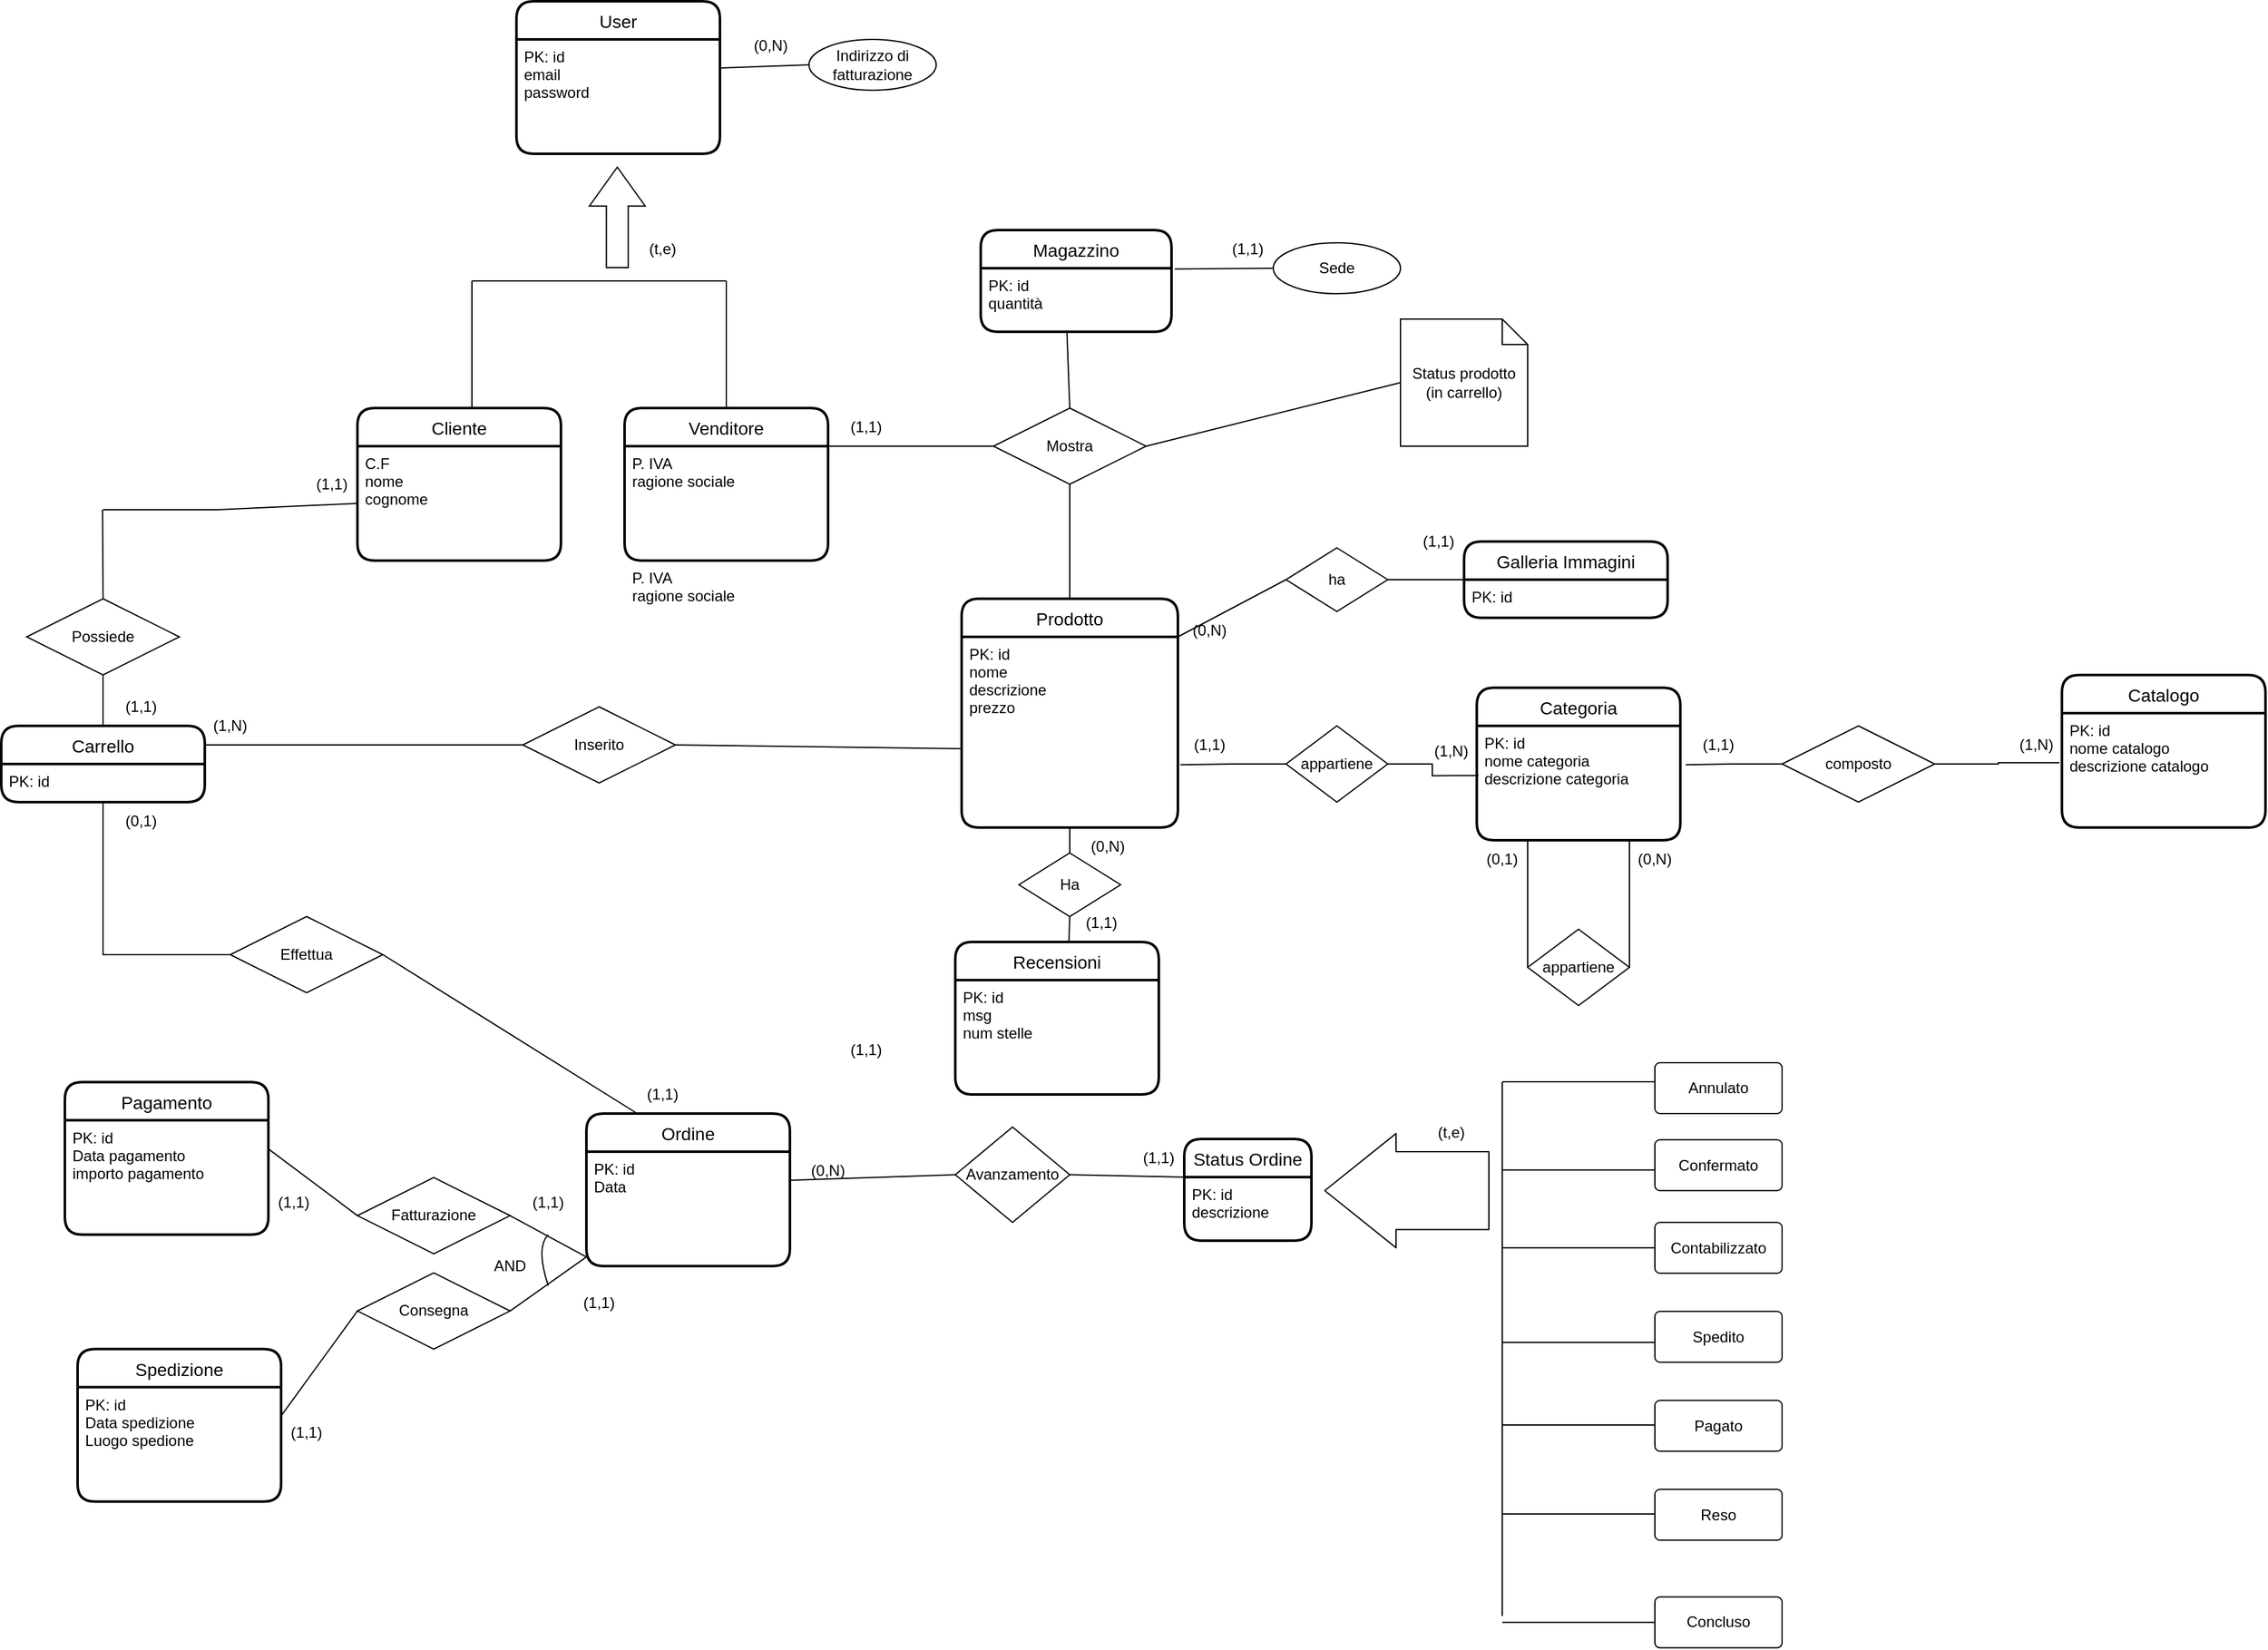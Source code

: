 <mxfile>
    <diagram id="AAY548HaF4i1HchLDDEA" name="Page-1">
        <mxGraphModel dx="3391" dy="1670" grid="1" gridSize="10" guides="1" tooltips="1" connect="1" arrows="1" fold="1" page="1" pageScale="1" pageWidth="827" pageHeight="1169" math="0" shadow="0">
            <root>
                <mxCell id="0"/>
                <mxCell id="1" parent="0"/>
                <mxCell id="2" value="User" style="swimlane;childLayout=stackLayout;horizontal=1;startSize=30;horizontalStack=0;rounded=1;fontSize=14;fontStyle=0;strokeWidth=2;resizeParent=0;resizeLast=1;shadow=0;dashed=0;align=center;" parent="1" vertex="1">
                    <mxGeometry x="-1565" y="-440" width="160" height="120" as="geometry"/>
                </mxCell>
                <mxCell id="3" value="PK: id&#10;email&#10;password" style="align=left;strokeColor=none;fillColor=none;spacingLeft=4;fontSize=12;verticalAlign=top;resizable=0;rotatable=0;part=1;" parent="2" vertex="1">
                    <mxGeometry y="30" width="160" height="90" as="geometry"/>
                </mxCell>
                <mxCell id="4" value="Ordine" style="swimlane;childLayout=stackLayout;horizontal=1;startSize=30;horizontalStack=0;rounded=1;fontSize=14;fontStyle=0;strokeWidth=2;resizeParent=0;resizeLast=1;shadow=0;dashed=0;align=center;" parent="1" vertex="1">
                    <mxGeometry x="-1510" y="435" width="160" height="120" as="geometry"/>
                </mxCell>
                <mxCell id="5" value="PK: id&#10;Data" style="align=left;strokeColor=none;fillColor=none;spacingLeft=4;fontSize=12;verticalAlign=top;resizable=0;rotatable=0;part=1;" parent="4" vertex="1">
                    <mxGeometry y="30" width="160" height="90" as="geometry"/>
                </mxCell>
                <mxCell id="6" value="Status Ordine" style="swimlane;childLayout=stackLayout;horizontal=1;startSize=30;horizontalStack=0;rounded=1;fontSize=14;fontStyle=0;strokeWidth=2;resizeParent=0;resizeLast=1;shadow=0;dashed=0;align=center;" parent="1" vertex="1">
                    <mxGeometry x="-1040" y="455" width="100" height="80" as="geometry"/>
                </mxCell>
                <mxCell id="7" value="PK: id&#10;descrizione&#10;" style="align=left;strokeColor=none;fillColor=none;spacingLeft=4;fontSize=12;verticalAlign=top;resizable=0;rotatable=0;part=1;" parent="6" vertex="1">
                    <mxGeometry y="30" width="100" height="50" as="geometry"/>
                </mxCell>
                <mxCell id="10" value="" style="edgeStyle=orthogonalEdgeStyle;rounded=0;orthogonalLoop=1;jettySize=auto;html=1;endArrow=none;endFill=0;entryX=0.5;entryY=1;entryDx=0;entryDy=0;" parent="1" source="12" target="125" edge="1">
                    <mxGeometry relative="1" as="geometry"/>
                </mxCell>
                <mxCell id="84" style="edgeStyle=none;html=1;exitX=1;exitY=0.5;exitDx=0;exitDy=0;entryX=0.25;entryY=0;entryDx=0;entryDy=0;endArrow=none;endFill=0;" parent="1" source="12" target="4" edge="1">
                    <mxGeometry relative="1" as="geometry"/>
                </mxCell>
                <mxCell id="12" value="Effettua" style="shape=rhombus;perimeter=rhombusPerimeter;whiteSpace=wrap;html=1;align=center;" parent="1" vertex="1">
                    <mxGeometry x="-1790" y="280" width="120" height="60" as="geometry"/>
                </mxCell>
                <mxCell id="14" value="" style="endArrow=none;html=1;rounded=0;" parent="1" edge="1">
                    <mxGeometry relative="1" as="geometry">
                        <mxPoint x="-790" y="410.31" as="sourcePoint"/>
                        <mxPoint x="-790" y="830.31" as="targetPoint"/>
                    </mxGeometry>
                </mxCell>
                <mxCell id="15" value="" style="endArrow=none;html=1;rounded=0;" parent="1" edge="1">
                    <mxGeometry relative="1" as="geometry">
                        <mxPoint x="-790" y="540.62" as="sourcePoint"/>
                        <mxPoint x="-670" y="540.62" as="targetPoint"/>
                    </mxGeometry>
                </mxCell>
                <mxCell id="122" style="edgeStyle=none;html=1;exitX=0;exitY=0.5;exitDx=0;exitDy=0;entryX=1;entryY=0.25;entryDx=0;entryDy=0;endArrow=none;endFill=0;" parent="1" source="18" target="5" edge="1">
                    <mxGeometry relative="1" as="geometry"/>
                </mxCell>
                <mxCell id="166" style="edgeStyle=none;html=1;exitX=1;exitY=0.5;exitDx=0;exitDy=0;entryX=0;entryY=0;entryDx=0;entryDy=0;endArrow=none;endFill=0;" parent="1" source="18" target="7" edge="1">
                    <mxGeometry relative="1" as="geometry"/>
                </mxCell>
                <mxCell id="18" value="Avanzamento" style="shape=rhombus;perimeter=rhombusPerimeter;whiteSpace=wrap;html=1;align=center;" parent="1" vertex="1">
                    <mxGeometry x="-1220" y="445.62" width="90" height="75" as="geometry"/>
                </mxCell>
                <mxCell id="19" value="(1,1)" style="text;html=1;strokeColor=none;fillColor=none;align=center;verticalAlign=middle;whiteSpace=wrap;rounded=0;" parent="1" vertex="1">
                    <mxGeometry x="-1090" y="455.0" width="60" height="30" as="geometry"/>
                </mxCell>
                <mxCell id="21" value="(0,N)" style="text;html=1;strokeColor=none;fillColor=none;align=center;verticalAlign=middle;whiteSpace=wrap;rounded=0;" parent="1" vertex="1">
                    <mxGeometry x="-1395" y="-420" width="60" height="30" as="geometry"/>
                </mxCell>
                <mxCell id="23" value="Prodotto" style="swimlane;childLayout=stackLayout;horizontal=1;startSize=30;horizontalStack=0;rounded=1;fontSize=14;fontStyle=0;strokeWidth=2;resizeParent=0;resizeLast=1;shadow=0;dashed=0;align=center;arcSize=15;" parent="1" vertex="1">
                    <mxGeometry x="-1215" y="30" width="170" height="180" as="geometry"/>
                </mxCell>
                <mxCell id="24" value="PK: id&#10;nome&#10;descrizione&#10;prezzo&#10;" style="align=left;strokeColor=none;fillColor=none;spacingLeft=4;fontSize=12;verticalAlign=top;resizable=0;rotatable=0;part=1;" parent="23" vertex="1">
                    <mxGeometry y="30" width="170" height="150" as="geometry"/>
                </mxCell>
                <mxCell id="30" value="Categoria" style="swimlane;childLayout=stackLayout;horizontal=1;startSize=30;horizontalStack=0;rounded=1;fontSize=14;fontStyle=0;strokeWidth=2;resizeParent=0;resizeLast=1;shadow=0;dashed=0;align=center;" parent="1" vertex="1">
                    <mxGeometry x="-810" y="100" width="160" height="120" as="geometry"/>
                </mxCell>
                <mxCell id="31" value="PK: id&#10;nome categoria&#10;descrizione categoria" style="align=left;strokeColor=none;fillColor=none;spacingLeft=4;fontSize=12;verticalAlign=top;resizable=0;rotatable=0;part=1;" parent="30" vertex="1">
                    <mxGeometry y="30" width="160" height="90" as="geometry"/>
                </mxCell>
                <mxCell id="32" value="Catalogo" style="swimlane;childLayout=stackLayout;horizontal=1;startSize=30;horizontalStack=0;rounded=1;fontSize=14;fontStyle=0;strokeWidth=2;resizeParent=0;resizeLast=1;shadow=0;dashed=0;align=center;" parent="1" vertex="1">
                    <mxGeometry x="-350" y="90" width="160" height="120" as="geometry"/>
                </mxCell>
                <mxCell id="33" value="PK: id&#10;nome catalogo &#10;descrizione catalogo" style="align=left;strokeColor=none;fillColor=none;spacingLeft=4;fontSize=12;verticalAlign=top;resizable=0;rotatable=0;part=1;" parent="32" vertex="1">
                    <mxGeometry y="30" width="160" height="90" as="geometry"/>
                </mxCell>
                <mxCell id="34" style="edgeStyle=orthogonalEdgeStyle;rounded=0;orthogonalLoop=1;jettySize=auto;html=1;exitX=0;exitY=0.5;exitDx=0;exitDy=0;endArrow=none;endFill=0;entryX=1.026;entryY=0.34;entryDx=0;entryDy=0;entryPerimeter=0;" parent="1" source="36" target="31" edge="1">
                    <mxGeometry relative="1" as="geometry">
                        <mxPoint x="-620" y="160" as="targetPoint"/>
                    </mxGeometry>
                </mxCell>
                <mxCell id="35" style="edgeStyle=orthogonalEdgeStyle;rounded=0;orthogonalLoop=1;jettySize=auto;html=1;exitX=1;exitY=0.5;exitDx=0;exitDy=0;endArrow=none;endFill=0;entryX=-0.012;entryY=0.433;entryDx=0;entryDy=0;entryPerimeter=0;" parent="1" source="36" target="33" edge="1">
                    <mxGeometry relative="1" as="geometry">
                        <mxPoint x="-380" y="130" as="targetPoint"/>
                    </mxGeometry>
                </mxCell>
                <mxCell id="36" value="composto" style="shape=rhombus;perimeter=rhombusPerimeter;whiteSpace=wrap;html=1;align=center;" parent="1" vertex="1">
                    <mxGeometry x="-570" y="130" width="120" height="60" as="geometry"/>
                </mxCell>
                <mxCell id="37" style="edgeStyle=orthogonalEdgeStyle;rounded=0;orthogonalLoop=1;jettySize=auto;html=1;exitX=1;exitY=0.5;exitDx=0;exitDy=0;endArrow=none;endFill=0;entryX=0.009;entryY=0.435;entryDx=0;entryDy=0;entryPerimeter=0;" parent="1" source="39" target="31" edge="1">
                    <mxGeometry relative="1" as="geometry">
                        <mxPoint x="-781" y="160" as="targetPoint"/>
                    </mxGeometry>
                </mxCell>
                <mxCell id="38" style="edgeStyle=orthogonalEdgeStyle;rounded=0;orthogonalLoop=1;jettySize=auto;html=1;exitX=0;exitY=0.5;exitDx=0;exitDy=0;endArrow=none;endFill=0;entryX=1.012;entryY=0.671;entryDx=0;entryDy=0;entryPerimeter=0;" parent="1" source="39" target="24" edge="1">
                    <mxGeometry relative="1" as="geometry">
                        <mxPoint x="-990" y="160" as="targetPoint"/>
                    </mxGeometry>
                </mxCell>
                <mxCell id="39" value="appartiene" style="shape=rhombus;perimeter=rhombusPerimeter;whiteSpace=wrap;html=1;align=center;" parent="1" vertex="1">
                    <mxGeometry x="-960" y="130" width="80" height="60" as="geometry"/>
                </mxCell>
                <mxCell id="41" value="Cliente" style="swimlane;childLayout=stackLayout;horizontal=1;startSize=30;horizontalStack=0;rounded=1;fontSize=14;fontStyle=0;strokeWidth=2;resizeParent=0;resizeLast=1;shadow=0;dashed=0;align=center;" parent="1" vertex="1">
                    <mxGeometry x="-1690" y="-120" width="160" height="120" as="geometry"/>
                </mxCell>
                <mxCell id="42" value="C.F&#10;nome&#10;cognome" style="align=left;strokeColor=none;fillColor=none;spacingLeft=4;fontSize=12;verticalAlign=top;resizable=0;rotatable=0;part=1;" parent="41" vertex="1">
                    <mxGeometry y="30" width="160" height="90" as="geometry"/>
                </mxCell>
                <mxCell id="43" value="Venditore" style="swimlane;childLayout=stackLayout;horizontal=1;startSize=30;horizontalStack=0;rounded=1;fontSize=14;fontStyle=0;strokeWidth=2;resizeParent=0;resizeLast=1;shadow=0;dashed=0;align=center;" parent="1" vertex="1">
                    <mxGeometry x="-1480" y="-120" width="160" height="120" as="geometry"/>
                </mxCell>
                <mxCell id="44" value="P. IVA&#10;ragione sociale" style="align=left;strokeColor=none;fillColor=none;spacingLeft=4;fontSize=12;verticalAlign=top;resizable=0;rotatable=0;part=1;" parent="43" vertex="1">
                    <mxGeometry y="30" width="160" height="90" as="geometry"/>
                </mxCell>
                <mxCell id="167" value="P. IVA&#10;ragione sociale" style="align=left;strokeColor=none;fillColor=none;spacingLeft=4;fontSize=12;verticalAlign=top;resizable=0;rotatable=0;part=1;" parent="43" vertex="1">
                    <mxGeometry y="120" width="160" as="geometry"/>
                </mxCell>
                <mxCell id="45" value="" style="endArrow=none;html=1;rounded=0;" parent="1" edge="1">
                    <mxGeometry relative="1" as="geometry">
                        <mxPoint x="-1600" y="-220" as="sourcePoint"/>
                        <mxPoint x="-1400" y="-220" as="targetPoint"/>
                    </mxGeometry>
                </mxCell>
                <mxCell id="54" value="(0,N)" style="text;html=1;strokeColor=none;fillColor=none;align=center;verticalAlign=middle;whiteSpace=wrap;rounded=0;" parent="1" vertex="1">
                    <mxGeometry x="-1350" y="465" width="60" height="30" as="geometry"/>
                </mxCell>
                <mxCell id="62" style="edgeStyle=none;html=1;exitX=0;exitY=0.5;exitDx=0;exitDy=0;entryX=1;entryY=0.25;entryDx=0;entryDy=0;endArrow=none;endFill=0;" parent="1" source="61" target="3" edge="1">
                    <mxGeometry relative="1" as="geometry"/>
                </mxCell>
                <mxCell id="61" value="Indirizzo di fatturazione" style="ellipse;whiteSpace=wrap;html=1;align=center;" parent="1" vertex="1">
                    <mxGeometry x="-1335" y="-410" width="100" height="40" as="geometry"/>
                </mxCell>
                <mxCell id="63" value="(1,1)" style="text;html=1;strokeColor=none;fillColor=none;align=center;verticalAlign=middle;whiteSpace=wrap;rounded=0;" parent="1" vertex="1">
                    <mxGeometry x="-1045" y="130" width="50" height="30" as="geometry"/>
                </mxCell>
                <mxCell id="64" value="(0,1)" style="text;html=1;strokeColor=none;fillColor=none;align=center;verticalAlign=middle;whiteSpace=wrap;rounded=0;" parent="1" vertex="1">
                    <mxGeometry x="-820" y="220" width="60" height="30" as="geometry"/>
                </mxCell>
                <mxCell id="65" value="Contabilizzato" style="rounded=1;arcSize=10;whiteSpace=wrap;html=1;align=center;" parent="1" vertex="1">
                    <mxGeometry x="-670" y="520.62" width="100" height="40" as="geometry"/>
                </mxCell>
                <mxCell id="66" value="Spedito" style="rounded=1;arcSize=10;whiteSpace=wrap;html=1;align=center;" parent="1" vertex="1">
                    <mxGeometry x="-670" y="590.62" width="100" height="40" as="geometry"/>
                </mxCell>
                <mxCell id="67" value="Pagato" style="rounded=1;arcSize=10;whiteSpace=wrap;html=1;align=center;" parent="1" vertex="1">
                    <mxGeometry x="-670" y="660.62" width="100" height="40" as="geometry"/>
                </mxCell>
                <mxCell id="68" value="Confermato" style="rounded=1;arcSize=10;whiteSpace=wrap;html=1;align=center;" parent="1" vertex="1">
                    <mxGeometry x="-670" y="455.62" width="100" height="40" as="geometry"/>
                </mxCell>
                <mxCell id="69" value="Annulato" style="rounded=1;arcSize=10;whiteSpace=wrap;html=1;align=center;" parent="1" vertex="1">
                    <mxGeometry x="-670" y="395" width="100" height="40" as="geometry"/>
                </mxCell>
                <mxCell id="70" value="Reso" style="rounded=1;arcSize=10;whiteSpace=wrap;html=1;align=center;" parent="1" vertex="1">
                    <mxGeometry x="-670" y="730.62" width="100" height="40" as="geometry"/>
                </mxCell>
                <mxCell id="71" value="" style="endArrow=none;html=1;rounded=0;" parent="1" edge="1">
                    <mxGeometry relative="1" as="geometry">
                        <mxPoint x="-790" y="479.37" as="sourcePoint"/>
                        <mxPoint x="-670" y="479.37" as="targetPoint"/>
                    </mxGeometry>
                </mxCell>
                <mxCell id="72" value="" style="endArrow=none;html=1;rounded=0;" parent="1" edge="1">
                    <mxGeometry relative="1" as="geometry">
                        <mxPoint x="-790" y="410" as="sourcePoint"/>
                        <mxPoint x="-670" y="410" as="targetPoint"/>
                    </mxGeometry>
                </mxCell>
                <mxCell id="73" value="" style="endArrow=none;html=1;rounded=0;" parent="1" edge="1">
                    <mxGeometry relative="1" as="geometry">
                        <mxPoint x="-790" y="680" as="sourcePoint"/>
                        <mxPoint x="-670" y="680" as="targetPoint"/>
                    </mxGeometry>
                </mxCell>
                <mxCell id="74" value="" style="endArrow=none;html=1;rounded=0;" parent="1" edge="1">
                    <mxGeometry relative="1" as="geometry">
                        <mxPoint x="-790" y="750" as="sourcePoint"/>
                        <mxPoint x="-670" y="750" as="targetPoint"/>
                    </mxGeometry>
                </mxCell>
                <mxCell id="75" value="" style="endArrow=none;html=1;rounded=0;" parent="1" edge="1">
                    <mxGeometry relative="1" as="geometry">
                        <mxPoint x="-790" y="615" as="sourcePoint"/>
                        <mxPoint x="-670" y="615" as="targetPoint"/>
                    </mxGeometry>
                </mxCell>
                <mxCell id="78" value="Concluso" style="rounded=1;arcSize=10;whiteSpace=wrap;html=1;align=center;" parent="1" vertex="1">
                    <mxGeometry x="-670" y="815.31" width="100" height="40" as="geometry"/>
                </mxCell>
                <mxCell id="79" value="" style="endArrow=none;html=1;rounded=0;" parent="1" edge="1">
                    <mxGeometry relative="1" as="geometry">
                        <mxPoint x="-790" y="835.31" as="sourcePoint"/>
                        <mxPoint x="-670" y="835.31" as="targetPoint"/>
                    </mxGeometry>
                </mxCell>
                <mxCell id="83" value="" style="shape=flexArrow;endArrow=classic;html=1;rounded=0;endWidth=25.714;endSize=9.857;width=17.143;" parent="1" edge="1">
                    <mxGeometry width="50" height="50" relative="1" as="geometry">
                        <mxPoint x="-1485.71" y="-230" as="sourcePoint"/>
                        <mxPoint x="-1485.71" y="-310" as="targetPoint"/>
                        <Array as="points"/>
                    </mxGeometry>
                </mxCell>
                <mxCell id="85" value="Magazzino" style="swimlane;childLayout=stackLayout;horizontal=1;startSize=30;horizontalStack=0;rounded=1;fontSize=14;fontStyle=0;strokeWidth=2;resizeParent=0;resizeLast=1;shadow=0;dashed=0;align=center;" parent="1" vertex="1">
                    <mxGeometry x="-1200" y="-260" width="150" height="80" as="geometry"/>
                </mxCell>
                <mxCell id="86" value="PK: id&#10;quantità" style="align=left;strokeColor=none;fillColor=none;spacingLeft=4;fontSize=12;verticalAlign=top;resizable=0;rotatable=0;part=1;" parent="85" vertex="1">
                    <mxGeometry y="30" width="150" height="50" as="geometry"/>
                </mxCell>
                <mxCell id="91" value="" style="shape=flexArrow;endArrow=classic;html=1;endWidth=27.556;endSize=18.333;width=61.333;" parent="1" edge="1">
                    <mxGeometry width="50" height="50" relative="1" as="geometry">
                        <mxPoint x="-800" y="495.62" as="sourcePoint"/>
                        <mxPoint x="-930" y="495.62" as="targetPoint"/>
                    </mxGeometry>
                </mxCell>
                <mxCell id="95" style="edgeStyle=none;html=1;exitX=0;exitY=0.5;exitDx=0;exitDy=0;entryX=1;entryY=0;entryDx=0;entryDy=0;endArrow=none;endFill=0;" parent="1" source="94" target="44" edge="1">
                    <mxGeometry relative="1" as="geometry"/>
                </mxCell>
                <mxCell id="96" style="edgeStyle=none;html=1;exitX=0.5;exitY=1;exitDx=0;exitDy=0;entryX=0.5;entryY=0;entryDx=0;entryDy=0;endArrow=none;endFill=0;" parent="1" source="94" target="23" edge="1">
                    <mxGeometry relative="1" as="geometry"/>
                </mxCell>
                <mxCell id="97" style="edgeStyle=none;html=1;exitX=0.5;exitY=0;exitDx=0;exitDy=0;entryX=0.452;entryY=1.019;entryDx=0;entryDy=0;entryPerimeter=0;endArrow=none;endFill=0;" parent="1" source="94" target="86" edge="1">
                    <mxGeometry relative="1" as="geometry"/>
                </mxCell>
                <mxCell id="190" style="edgeStyle=none;html=1;exitX=1;exitY=0.5;exitDx=0;exitDy=0;entryX=0;entryY=0.5;entryDx=0;entryDy=0;entryPerimeter=0;endArrow=none;endFill=0;" parent="1" source="94" target="189" edge="1">
                    <mxGeometry relative="1" as="geometry"/>
                </mxCell>
                <mxCell id="94" value="Mostra" style="shape=rhombus;perimeter=rhombusPerimeter;whiteSpace=wrap;html=1;align=center;" parent="1" vertex="1">
                    <mxGeometry x="-1190" y="-120" width="120" height="60" as="geometry"/>
                </mxCell>
                <mxCell id="99" value="Galleria Immagini" style="swimlane;childLayout=stackLayout;horizontal=1;startSize=30;horizontalStack=0;rounded=1;fontSize=14;fontStyle=0;strokeWidth=2;resizeParent=0;resizeLast=1;shadow=0;dashed=0;align=center;" parent="1" vertex="1">
                    <mxGeometry x="-820" y="-15" width="160" height="60" as="geometry"/>
                </mxCell>
                <mxCell id="100" value="PK: id " style="align=left;strokeColor=none;fillColor=none;spacingLeft=4;fontSize=12;verticalAlign=top;resizable=0;rotatable=0;part=1;" parent="99" vertex="1">
                    <mxGeometry y="30" width="160" height="30" as="geometry"/>
                </mxCell>
                <mxCell id="103" style="edgeStyle=none;html=1;exitX=1;exitY=0.5;exitDx=0;exitDy=0;entryX=0;entryY=0.5;entryDx=0;entryDy=0;endArrow=none;endFill=0;" parent="1" source="101" target="99" edge="1">
                    <mxGeometry relative="1" as="geometry"/>
                </mxCell>
                <mxCell id="101" value="ha" style="shape=rhombus;perimeter=rhombusPerimeter;whiteSpace=wrap;html=1;align=center;" parent="1" vertex="1">
                    <mxGeometry x="-960" y="-10" width="80" height="50" as="geometry"/>
                </mxCell>
                <mxCell id="102" style="edgeStyle=none;html=1;exitX=1;exitY=0;exitDx=0;exitDy=0;entryX=0;entryY=0.5;entryDx=0;entryDy=0;endArrow=none;endFill=0;" parent="1" source="24" target="101" edge="1">
                    <mxGeometry relative="1" as="geometry"/>
                </mxCell>
                <mxCell id="104" value="(0,N)" style="text;html=1;strokeColor=none;fillColor=none;align=center;verticalAlign=middle;whiteSpace=wrap;rounded=0;" parent="1" vertex="1">
                    <mxGeometry x="-1050" y="40" width="60" height="30" as="geometry"/>
                </mxCell>
                <mxCell id="105" value="(1,1)" style="text;html=1;strokeColor=none;fillColor=none;align=center;verticalAlign=middle;whiteSpace=wrap;rounded=0;" parent="1" vertex="1">
                    <mxGeometry x="-870" y="-30" width="60" height="30" as="geometry"/>
                </mxCell>
                <mxCell id="106" value="(1,N)" style="text;html=1;strokeColor=none;fillColor=none;align=center;verticalAlign=middle;whiteSpace=wrap;rounded=0;" parent="1" vertex="1">
                    <mxGeometry x="-400" y="130" width="60" height="30" as="geometry"/>
                </mxCell>
                <mxCell id="113" style="edgeStyle=none;html=1;exitX=1;exitY=0.5;exitDx=0;exitDy=0;entryX=0.75;entryY=1;entryDx=0;entryDy=0;endArrow=none;endFill=0;" parent="1" source="107" target="31" edge="1">
                    <mxGeometry relative="1" as="geometry"/>
                </mxCell>
                <mxCell id="107" value="appartiene" style="shape=rhombus;perimeter=rhombusPerimeter;whiteSpace=wrap;html=1;align=center;" parent="1" vertex="1">
                    <mxGeometry x="-770" y="290" width="80" height="60" as="geometry"/>
                </mxCell>
                <mxCell id="110" value="(1,N)" style="text;html=1;strokeColor=none;fillColor=none;align=center;verticalAlign=middle;whiteSpace=wrap;rounded=0;" parent="1" vertex="1">
                    <mxGeometry x="-860" y="135" width="60" height="30" as="geometry"/>
                </mxCell>
                <mxCell id="111" value="(0,N)" style="text;html=1;strokeColor=none;fillColor=none;align=center;verticalAlign=middle;whiteSpace=wrap;rounded=0;" parent="1" vertex="1">
                    <mxGeometry x="-700" y="220" width="60" height="30" as="geometry"/>
                </mxCell>
                <mxCell id="114" style="edgeStyle=none;html=1;exitX=1;exitY=0.5;exitDx=0;exitDy=0;entryX=0.75;entryY=1;entryDx=0;entryDy=0;endArrow=none;endFill=0;" parent="1" edge="1">
                    <mxGeometry relative="1" as="geometry">
                        <mxPoint x="-770" y="320" as="sourcePoint"/>
                        <mxPoint x="-770" y="220" as="targetPoint"/>
                    </mxGeometry>
                </mxCell>
                <mxCell id="115" value="(1,1)" style="text;html=1;strokeColor=none;fillColor=none;align=center;verticalAlign=middle;whiteSpace=wrap;rounded=0;" parent="1" vertex="1">
                    <mxGeometry x="-650" y="130" width="60" height="30" as="geometry"/>
                </mxCell>
                <mxCell id="119" value="(t,e)" style="text;html=1;strokeColor=none;fillColor=none;align=center;verticalAlign=middle;whiteSpace=wrap;rounded=0;" parent="1" vertex="1">
                    <mxGeometry x="-860" y="435.0" width="60" height="30" as="geometry"/>
                </mxCell>
                <mxCell id="121" value="(t,e)" style="text;html=1;strokeColor=none;fillColor=none;align=center;verticalAlign=middle;whiteSpace=wrap;rounded=0;" parent="1" vertex="1">
                    <mxGeometry x="-1480" y="-260" width="60" height="30" as="geometry"/>
                </mxCell>
                <mxCell id="124" value="Carrello" style="swimlane;childLayout=stackLayout;horizontal=1;startSize=30;horizontalStack=0;rounded=1;fontSize=14;fontStyle=0;strokeWidth=2;resizeParent=0;resizeLast=1;shadow=0;dashed=0;align=center;" parent="1" vertex="1">
                    <mxGeometry x="-1970" y="130" width="160" height="60" as="geometry"/>
                </mxCell>
                <mxCell id="125" value="PK: id" style="align=left;strokeColor=none;fillColor=none;spacingLeft=4;fontSize=12;verticalAlign=top;resizable=0;rotatable=0;part=1;" parent="124" vertex="1">
                    <mxGeometry y="30" width="160" height="30" as="geometry"/>
                </mxCell>
                <mxCell id="128" style="edgeStyle=none;html=1;exitX=0.5;exitY=1;exitDx=0;exitDy=0;entryX=0.5;entryY=0;entryDx=0;entryDy=0;endArrow=none;endFill=0;" parent="1" source="127" target="124" edge="1">
                    <mxGeometry relative="1" as="geometry"/>
                </mxCell>
                <mxCell id="129" style="edgeStyle=none;html=1;exitX=0.5;exitY=0;exitDx=0;exitDy=0;endArrow=none;endFill=0;" parent="1" source="127" edge="1">
                    <mxGeometry relative="1" as="geometry">
                        <mxPoint x="-1890.333" y="-40" as="targetPoint"/>
                    </mxGeometry>
                </mxCell>
                <mxCell id="127" value="Possiede" style="shape=rhombus;perimeter=rhombusPerimeter;whiteSpace=wrap;html=1;align=center;" parent="1" vertex="1">
                    <mxGeometry x="-1950" y="30" width="120" height="60" as="geometry"/>
                </mxCell>
                <mxCell id="132" style="edgeStyle=none;html=1;exitX=1;exitY=0.5;exitDx=0;exitDy=0;entryX=0.004;entryY=0.587;entryDx=0;entryDy=0;entryPerimeter=0;endArrow=none;endFill=0;" parent="1" source="131" target="24" edge="1">
                    <mxGeometry relative="1" as="geometry"/>
                </mxCell>
                <mxCell id="133" style="edgeStyle=none;html=1;exitX=0;exitY=0.5;exitDx=0;exitDy=0;entryX=1;entryY=0.25;entryDx=0;entryDy=0;endArrow=none;endFill=0;" parent="1" source="131" target="124" edge="1">
                    <mxGeometry relative="1" as="geometry"/>
                </mxCell>
                <mxCell id="131" value="Inserito" style="shape=rhombus;perimeter=rhombusPerimeter;whiteSpace=wrap;html=1;align=center;" parent="1" vertex="1">
                    <mxGeometry x="-1560" y="115" width="120" height="60" as="geometry"/>
                </mxCell>
                <mxCell id="134" value="" style="endArrow=none;html=1;rounded=0;" parent="1" edge="1">
                    <mxGeometry relative="1" as="geometry">
                        <mxPoint x="-1890" y="-40" as="sourcePoint"/>
                        <mxPoint x="-1690" y="-45" as="targetPoint"/>
                        <Array as="points">
                            <mxPoint x="-1800" y="-40"/>
                        </Array>
                    </mxGeometry>
                </mxCell>
                <mxCell id="148" value="Pagamento" style="swimlane;childLayout=stackLayout;horizontal=1;startSize=30;horizontalStack=0;rounded=1;fontSize=14;fontStyle=0;strokeWidth=2;resizeParent=0;resizeLast=1;shadow=0;dashed=0;align=center;" parent="1" vertex="1">
                    <mxGeometry x="-1920" y="410.31" width="160" height="120" as="geometry"/>
                </mxCell>
                <mxCell id="149" value="PK: id &#10;Data pagamento&#10;importo pagamento" style="align=left;strokeColor=none;fillColor=none;spacingLeft=4;fontSize=12;verticalAlign=top;resizable=0;rotatable=0;part=1;" parent="148" vertex="1">
                    <mxGeometry y="30" width="160" height="90" as="geometry"/>
                </mxCell>
                <mxCell id="150" style="edgeStyle=none;html=1;exitX=1;exitY=0.5;exitDx=0;exitDy=0;endArrow=none;endFill=0;entryX=0;entryY=0.75;entryDx=0;entryDy=0;" parent="1" source="152" edge="1">
                    <mxGeometry relative="1" as="geometry">
                        <mxPoint x="-1510" y="547.81" as="targetPoint"/>
                    </mxGeometry>
                </mxCell>
                <mxCell id="151" style="edgeStyle=none;html=1;exitX=0;exitY=0.5;exitDx=0;exitDy=0;entryX=1;entryY=0.25;entryDx=0;entryDy=0;endArrow=none;endFill=0;" parent="1" source="152" target="149" edge="1">
                    <mxGeometry relative="1" as="geometry"/>
                </mxCell>
                <mxCell id="152" value="Fatturazione" style="shape=rhombus;perimeter=rhombusPerimeter;whiteSpace=wrap;html=1;align=center;" parent="1" vertex="1">
                    <mxGeometry x="-1690" y="485.31" width="120" height="60" as="geometry"/>
                </mxCell>
                <mxCell id="153" value="(1,1)" style="text;html=1;strokeColor=none;fillColor=none;align=center;verticalAlign=middle;whiteSpace=wrap;rounded=0;" parent="1" vertex="1">
                    <mxGeometry x="-1770" y="490.31" width="60" height="30" as="geometry"/>
                </mxCell>
                <mxCell id="154" value="Spedizione" style="swimlane;childLayout=stackLayout;horizontal=1;startSize=30;horizontalStack=0;rounded=1;fontSize=14;fontStyle=0;strokeWidth=2;resizeParent=0;resizeLast=1;shadow=0;dashed=0;align=center;" parent="1" vertex="1">
                    <mxGeometry x="-1910" y="620.31" width="160" height="120" as="geometry"/>
                </mxCell>
                <mxCell id="155" value="PK: id &#10;Data spedizione&#10;Luogo spedione" style="align=left;strokeColor=none;fillColor=none;spacingLeft=4;fontSize=12;verticalAlign=top;resizable=0;rotatable=0;part=1;" parent="154" vertex="1">
                    <mxGeometry y="30" width="160" height="90" as="geometry"/>
                </mxCell>
                <mxCell id="156" style="edgeStyle=none;html=1;exitX=0;exitY=0.5;exitDx=0;exitDy=0;entryX=1;entryY=0.25;entryDx=0;entryDy=0;endArrow=none;endFill=0;" parent="1" source="158" target="155" edge="1">
                    <mxGeometry relative="1" as="geometry"/>
                </mxCell>
                <mxCell id="157" style="edgeStyle=none;html=1;exitX=1;exitY=0.5;exitDx=0;exitDy=0;entryX=0;entryY=0.75;entryDx=0;entryDy=0;endArrow=none;endFill=0;" parent="1" source="158" edge="1">
                    <mxGeometry relative="1" as="geometry">
                        <mxPoint x="-1510" y="547.81" as="targetPoint"/>
                    </mxGeometry>
                </mxCell>
                <mxCell id="158" value="Consegna" style="shape=rhombus;perimeter=rhombusPerimeter;whiteSpace=wrap;html=1;align=center;" parent="1" vertex="1">
                    <mxGeometry x="-1690" y="560.31" width="120" height="60" as="geometry"/>
                </mxCell>
                <mxCell id="159" value="" style="curved=1;endArrow=none;html=1;endFill=0;" parent="1" edge="1">
                    <mxGeometry width="50" height="50" relative="1" as="geometry">
                        <mxPoint x="-1540" y="570.31" as="sourcePoint"/>
                        <mxPoint x="-1540" y="530.31" as="targetPoint"/>
                        <Array as="points">
                            <mxPoint x="-1550" y="540.31"/>
                        </Array>
                    </mxGeometry>
                </mxCell>
                <mxCell id="160" value="AND" style="text;html=1;strokeColor=none;fillColor=none;align=center;verticalAlign=middle;whiteSpace=wrap;rounded=0;" parent="1" vertex="1">
                    <mxGeometry x="-1600" y="540.31" width="60" height="30" as="geometry"/>
                </mxCell>
                <mxCell id="168" value="" style="endArrow=none;html=1;rounded=0;entryX=0.5;entryY=0;entryDx=0;entryDy=0;" parent="1" target="43" edge="1">
                    <mxGeometry relative="1" as="geometry">
                        <mxPoint x="-1400" y="-220" as="sourcePoint"/>
                        <mxPoint x="-1310" y="-170" as="targetPoint"/>
                    </mxGeometry>
                </mxCell>
                <mxCell id="169" value="" style="endArrow=none;html=1;rounded=0;" parent="1" edge="1">
                    <mxGeometry relative="1" as="geometry">
                        <mxPoint x="-1600" y="-220" as="sourcePoint"/>
                        <mxPoint x="-1600" y="-120" as="targetPoint"/>
                    </mxGeometry>
                </mxCell>
                <mxCell id="170" value="(1,1)" style="text;html=1;strokeColor=none;fillColor=none;align=center;verticalAlign=middle;whiteSpace=wrap;rounded=0;" parent="1" vertex="1">
                    <mxGeometry x="-1760" y="670.62" width="60" height="30" as="geometry"/>
                </mxCell>
                <mxCell id="171" value="(1,1)" style="text;html=1;strokeColor=none;fillColor=none;align=center;verticalAlign=middle;whiteSpace=wrap;rounded=0;" parent="1" vertex="1">
                    <mxGeometry x="-1740" y="-75.0" width="60" height="30" as="geometry"/>
                </mxCell>
                <mxCell id="172" value="(1,1)" style="text;html=1;strokeColor=none;fillColor=none;align=center;verticalAlign=middle;whiteSpace=wrap;rounded=0;" parent="1" vertex="1">
                    <mxGeometry x="-1890" y="100.0" width="60" height="30" as="geometry"/>
                </mxCell>
                <mxCell id="173" value="(0,1)" style="text;html=1;strokeColor=none;fillColor=none;align=center;verticalAlign=middle;whiteSpace=wrap;rounded=0;" parent="1" vertex="1">
                    <mxGeometry x="-1890" y="190.0" width="60" height="30" as="geometry"/>
                </mxCell>
                <mxCell id="174" value="(1,1)" style="text;html=1;strokeColor=none;fillColor=none;align=center;verticalAlign=middle;whiteSpace=wrap;rounded=0;" parent="1" vertex="1">
                    <mxGeometry x="-1480" y="405.0" width="60" height="30" as="geometry"/>
                </mxCell>
                <mxCell id="176" value="(1,1)" style="text;html=1;strokeColor=none;fillColor=none;align=center;verticalAlign=middle;whiteSpace=wrap;rounded=0;" parent="1" vertex="1">
                    <mxGeometry x="-1320" y="370.0" width="60" height="30" as="geometry"/>
                </mxCell>
                <mxCell id="177" value="(1,N)" style="text;html=1;strokeColor=none;fillColor=none;align=center;verticalAlign=middle;whiteSpace=wrap;rounded=0;" parent="1" vertex="1">
                    <mxGeometry x="-1820" y="115.0" width="60" height="30" as="geometry"/>
                </mxCell>
                <mxCell id="178" value="Recensioni" style="swimlane;childLayout=stackLayout;horizontal=1;startSize=30;horizontalStack=0;rounded=1;fontSize=14;fontStyle=0;strokeWidth=2;resizeParent=0;resizeLast=1;shadow=0;dashed=0;align=center;" parent="1" vertex="1">
                    <mxGeometry x="-1220" y="300" width="160" height="120" as="geometry"/>
                </mxCell>
                <mxCell id="179" value="PK: id&#10;msg&#10;num stelle" style="align=left;strokeColor=none;fillColor=none;spacingLeft=4;fontSize=12;verticalAlign=top;resizable=0;rotatable=0;part=1;" parent="178" vertex="1">
                    <mxGeometry y="30" width="160" height="90" as="geometry"/>
                </mxCell>
                <mxCell id="182" style="edgeStyle=none;html=1;exitX=0.5;exitY=0;exitDx=0;exitDy=0;entryX=0.5;entryY=1;entryDx=0;entryDy=0;endArrow=none;endFill=0;" parent="1" source="180" target="24" edge="1">
                    <mxGeometry relative="1" as="geometry"/>
                </mxCell>
                <mxCell id="183" style="edgeStyle=none;html=1;exitX=0.5;exitY=1;exitDx=0;exitDy=0;entryX=0.558;entryY=0.006;entryDx=0;entryDy=0;entryPerimeter=0;endArrow=none;endFill=0;" parent="1" source="180" target="178" edge="1">
                    <mxGeometry relative="1" as="geometry"/>
                </mxCell>
                <mxCell id="180" value="Ha" style="shape=rhombus;perimeter=rhombusPerimeter;whiteSpace=wrap;html=1;align=center;" parent="1" vertex="1">
                    <mxGeometry x="-1170" y="230" width="80" height="50" as="geometry"/>
                </mxCell>
                <mxCell id="184" value="(0,N)" style="text;html=1;strokeColor=none;fillColor=none;align=center;verticalAlign=middle;whiteSpace=wrap;rounded=0;" parent="1" vertex="1">
                    <mxGeometry x="-1130" y="210" width="60" height="30" as="geometry"/>
                </mxCell>
                <mxCell id="185" value="(1,1)" style="text;html=1;strokeColor=none;fillColor=none;align=center;verticalAlign=middle;whiteSpace=wrap;rounded=0;" parent="1" vertex="1">
                    <mxGeometry x="-1130" y="270" width="50" height="30" as="geometry"/>
                </mxCell>
                <mxCell id="187" style="edgeStyle=none;html=1;exitX=0;exitY=0.5;exitDx=0;exitDy=0;entryX=1.017;entryY=0.383;entryDx=0;entryDy=0;entryPerimeter=0;endArrow=none;endFill=0;" parent="1" source="186" target="85" edge="1">
                    <mxGeometry relative="1" as="geometry"/>
                </mxCell>
                <mxCell id="186" value="Sede" style="ellipse;whiteSpace=wrap;html=1;align=center;" parent="1" vertex="1">
                    <mxGeometry x="-970" y="-250" width="100" height="40" as="geometry"/>
                </mxCell>
                <mxCell id="188" value="(1,1)" style="text;html=1;strokeColor=none;fillColor=none;align=center;verticalAlign=middle;whiteSpace=wrap;rounded=0;" parent="1" vertex="1">
                    <mxGeometry x="-1020" y="-260" width="60" height="30" as="geometry"/>
                </mxCell>
                <mxCell id="189" value="Status prodotto (in carrello)" style="shape=note;size=20;whiteSpace=wrap;html=1;" parent="1" vertex="1">
                    <mxGeometry x="-870" y="-190" width="100" height="100" as="geometry"/>
                </mxCell>
                <mxCell id="191" value="(1,1)" style="text;html=1;strokeColor=none;fillColor=none;align=center;verticalAlign=middle;whiteSpace=wrap;rounded=0;" parent="1" vertex="1">
                    <mxGeometry x="-1320" y="-120.0" width="60" height="30" as="geometry"/>
                </mxCell>
                <mxCell id="192" value="(1,1)" style="text;html=1;strokeColor=none;fillColor=none;align=center;verticalAlign=middle;whiteSpace=wrap;rounded=0;" vertex="1" parent="1">
                    <mxGeometry x="-1530" y="569" width="60" height="30" as="geometry"/>
                </mxCell>
                <mxCell id="193" value="(1,1)" style="text;html=1;strokeColor=none;fillColor=none;align=center;verticalAlign=middle;whiteSpace=wrap;rounded=0;" vertex="1" parent="1">
                    <mxGeometry x="-1570" y="490.31" width="60" height="30" as="geometry"/>
                </mxCell>
            </root>
        </mxGraphModel>
    </diagram>
</mxfile>